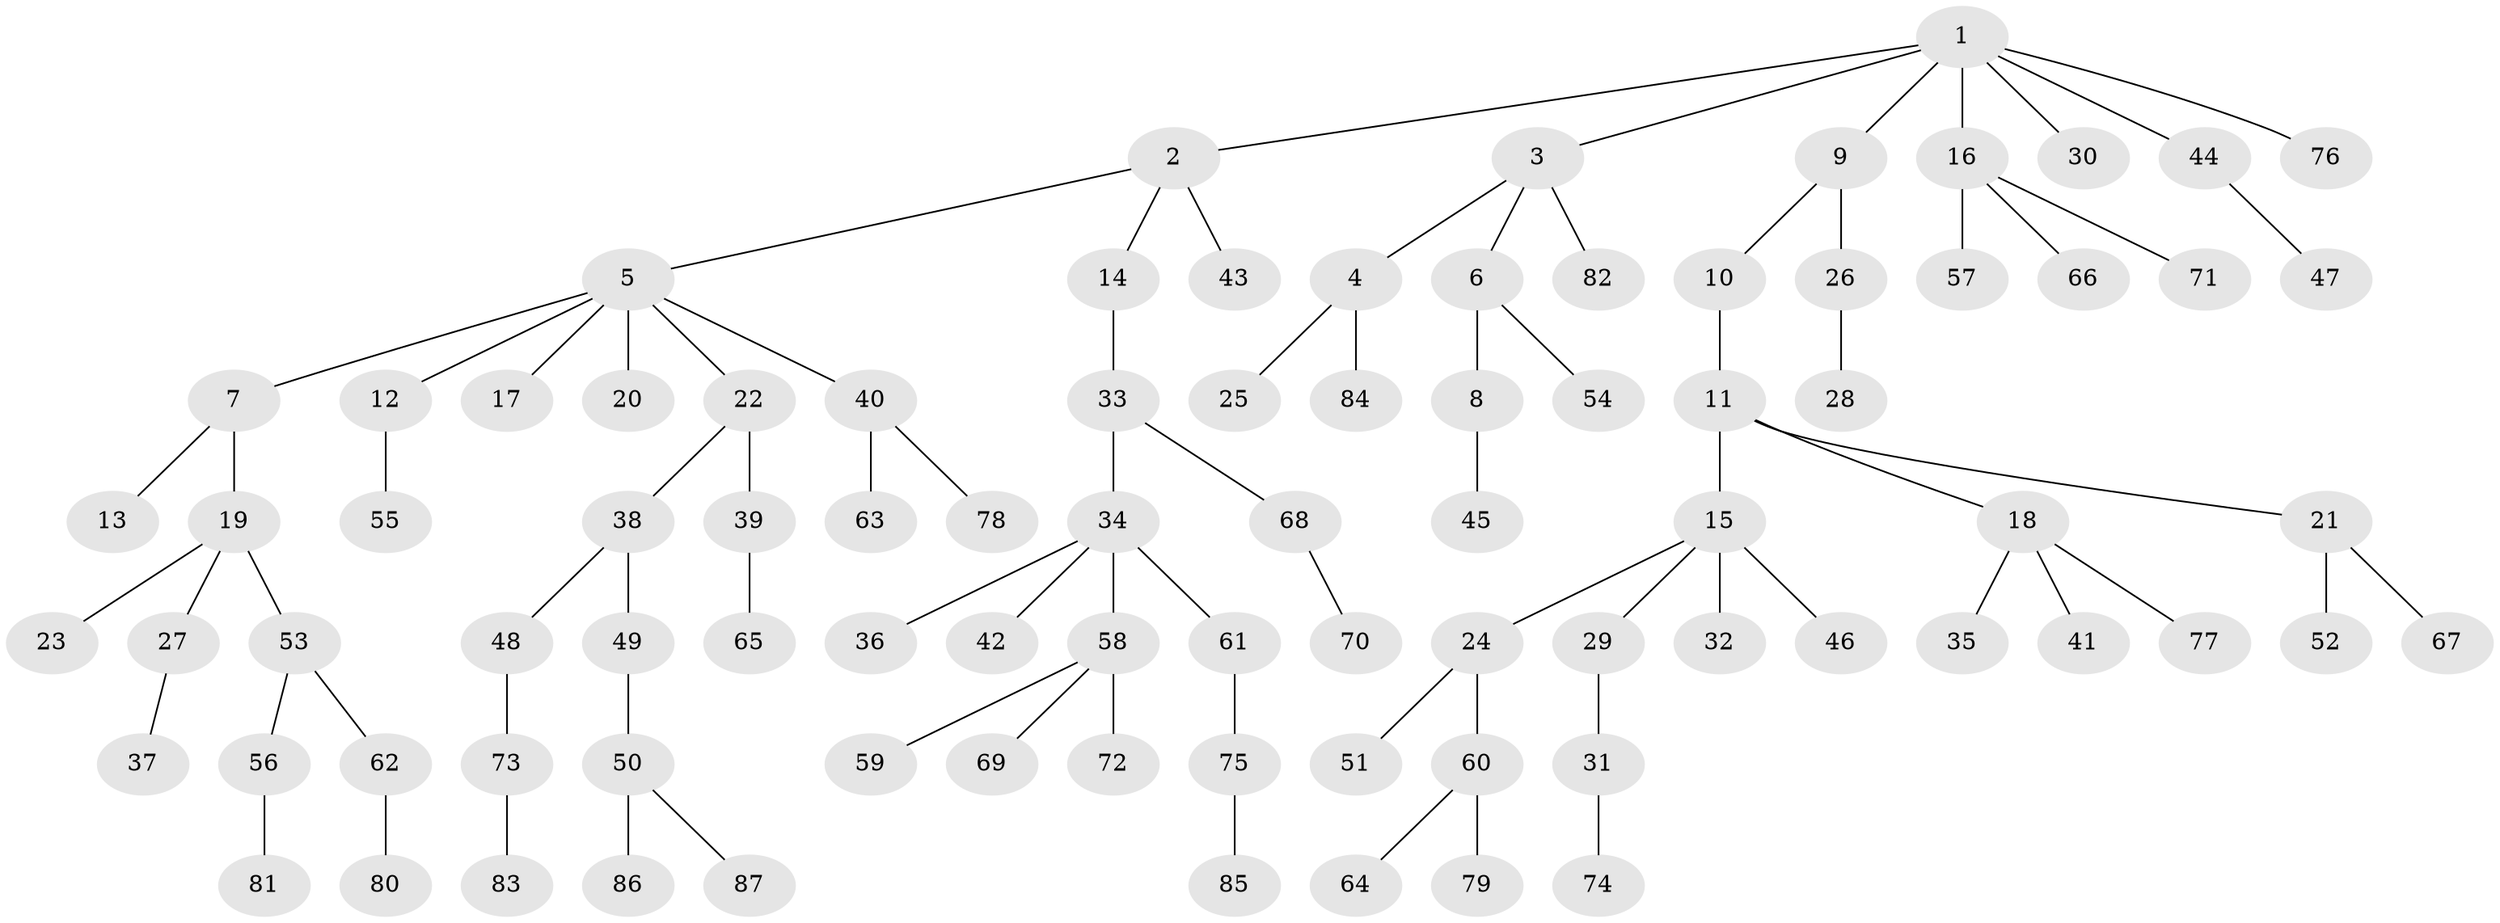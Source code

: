 // Generated by graph-tools (version 1.1) at 2025/15/03/09/25 04:15:36]
// undirected, 87 vertices, 86 edges
graph export_dot {
graph [start="1"]
  node [color=gray90,style=filled];
  1;
  2;
  3;
  4;
  5;
  6;
  7;
  8;
  9;
  10;
  11;
  12;
  13;
  14;
  15;
  16;
  17;
  18;
  19;
  20;
  21;
  22;
  23;
  24;
  25;
  26;
  27;
  28;
  29;
  30;
  31;
  32;
  33;
  34;
  35;
  36;
  37;
  38;
  39;
  40;
  41;
  42;
  43;
  44;
  45;
  46;
  47;
  48;
  49;
  50;
  51;
  52;
  53;
  54;
  55;
  56;
  57;
  58;
  59;
  60;
  61;
  62;
  63;
  64;
  65;
  66;
  67;
  68;
  69;
  70;
  71;
  72;
  73;
  74;
  75;
  76;
  77;
  78;
  79;
  80;
  81;
  82;
  83;
  84;
  85;
  86;
  87;
  1 -- 2;
  1 -- 3;
  1 -- 9;
  1 -- 16;
  1 -- 30;
  1 -- 44;
  1 -- 76;
  2 -- 5;
  2 -- 14;
  2 -- 43;
  3 -- 4;
  3 -- 6;
  3 -- 82;
  4 -- 25;
  4 -- 84;
  5 -- 7;
  5 -- 12;
  5 -- 17;
  5 -- 20;
  5 -- 22;
  5 -- 40;
  6 -- 8;
  6 -- 54;
  7 -- 13;
  7 -- 19;
  8 -- 45;
  9 -- 10;
  9 -- 26;
  10 -- 11;
  11 -- 15;
  11 -- 18;
  11 -- 21;
  12 -- 55;
  14 -- 33;
  15 -- 24;
  15 -- 29;
  15 -- 32;
  15 -- 46;
  16 -- 57;
  16 -- 66;
  16 -- 71;
  18 -- 35;
  18 -- 41;
  18 -- 77;
  19 -- 23;
  19 -- 27;
  19 -- 53;
  21 -- 52;
  21 -- 67;
  22 -- 38;
  22 -- 39;
  24 -- 51;
  24 -- 60;
  26 -- 28;
  27 -- 37;
  29 -- 31;
  31 -- 74;
  33 -- 34;
  33 -- 68;
  34 -- 36;
  34 -- 42;
  34 -- 58;
  34 -- 61;
  38 -- 48;
  38 -- 49;
  39 -- 65;
  40 -- 63;
  40 -- 78;
  44 -- 47;
  48 -- 73;
  49 -- 50;
  50 -- 86;
  50 -- 87;
  53 -- 56;
  53 -- 62;
  56 -- 81;
  58 -- 59;
  58 -- 69;
  58 -- 72;
  60 -- 64;
  60 -- 79;
  61 -- 75;
  62 -- 80;
  68 -- 70;
  73 -- 83;
  75 -- 85;
}
